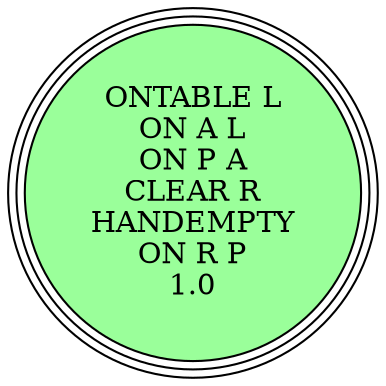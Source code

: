 digraph {
"ONTABLE L\nON A L\nON P A\nCLEAR R\nHANDEMPTY\nON R P\n1.0\n" [shape=circle, style=filled, fillcolor=palegreen1, peripheries=3];
"ONTABLE L\nON A L\nON P A\nCLEAR R\nHANDEMPTY\nON R P\n1.0\n" [shape=circle, style=filled, fillcolor=palegreen1, peripheries=3];
}
